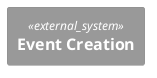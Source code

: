 @startuml SportRadar
!include <C4/C4_Container>
System_Ext(EventCreation, "Event Creation", $link="./container/index.puml")
@enduml